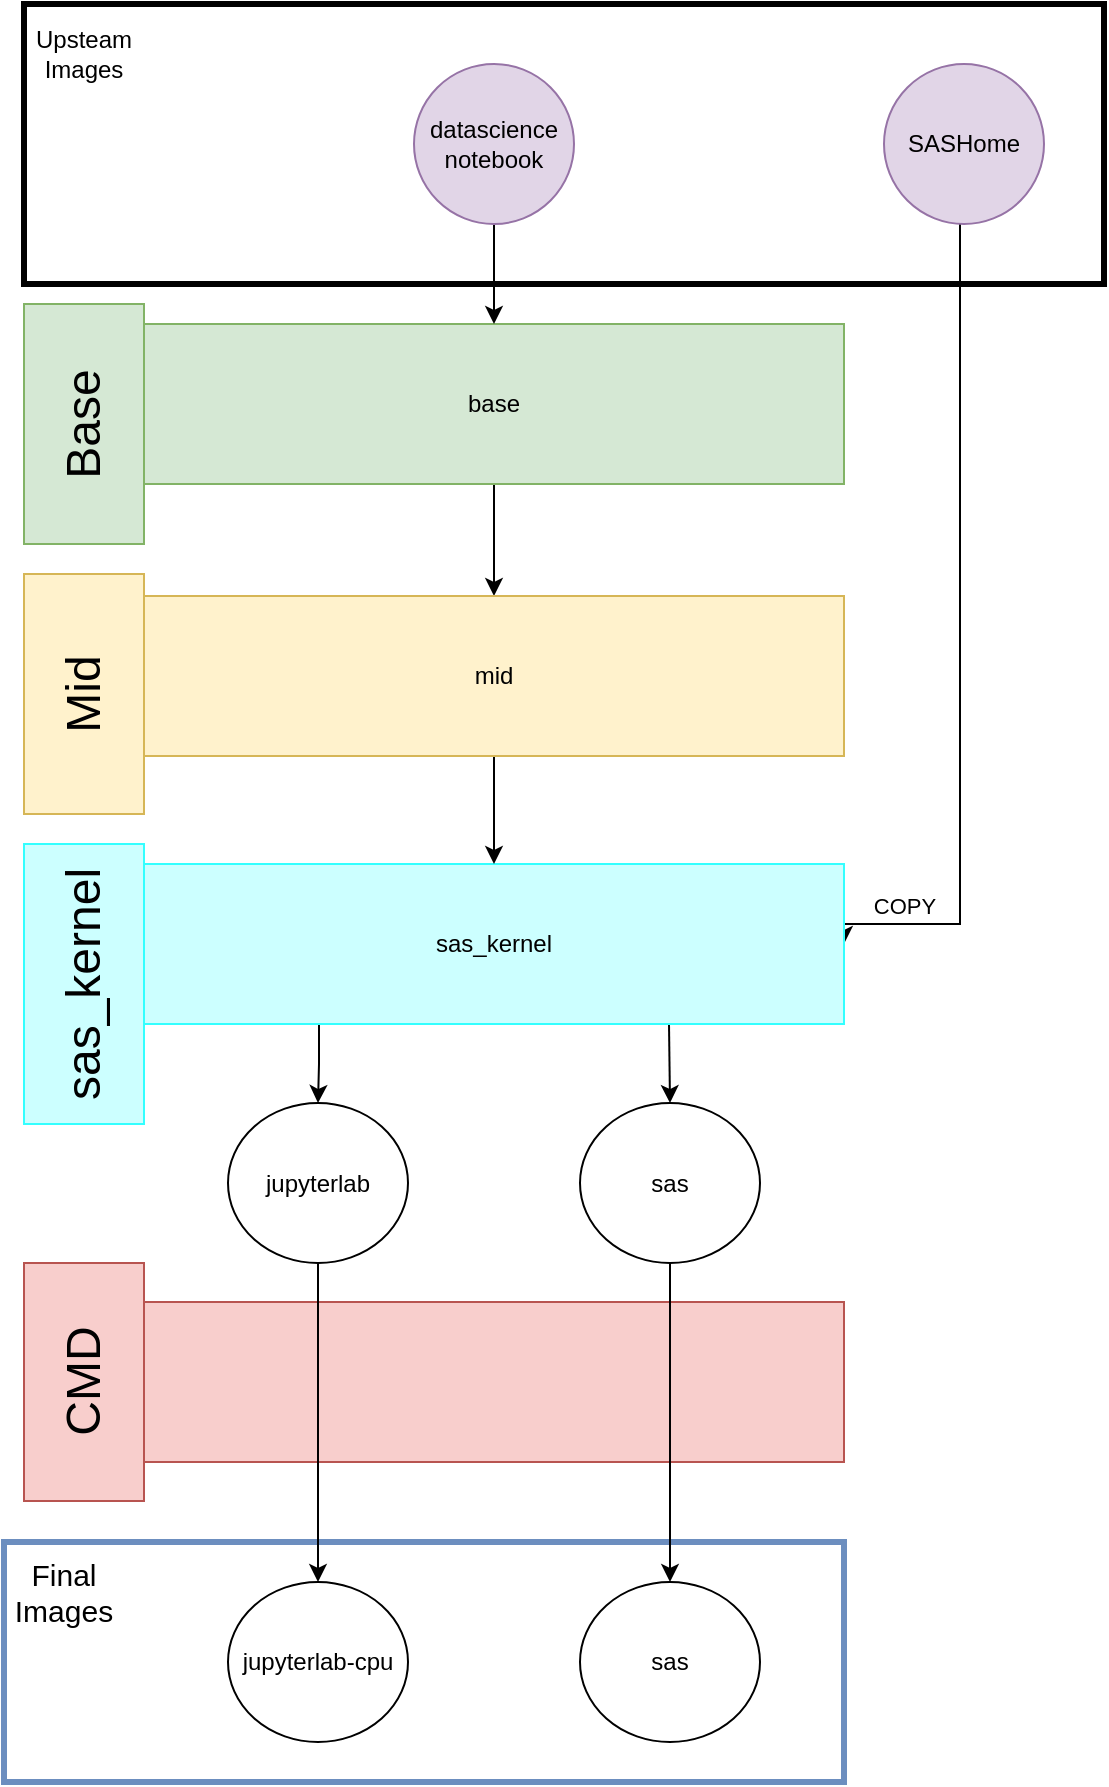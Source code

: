 <mxfile version="27.0.4">
  <diagram name="Page-1" id="zlxh3_FURENLlaDQN8fC">
    <mxGraphModel dx="1426" dy="740" grid="1" gridSize="10" guides="1" tooltips="1" connect="1" arrows="1" fold="1" page="1" pageScale="1" pageWidth="850" pageHeight="1100" math="0" shadow="0">
      <root>
        <mxCell id="0" />
        <mxCell id="1" parent="0" />
        <mxCell id="hTxbjXE2mDDGzQtdPCSj-48" value="" style="rounded=0;whiteSpace=wrap;html=1;fillColor=none;strokeWidth=3;strokeColor=#6c8ebf;" parent="1" vertex="1">
          <mxGeometry x="174" y="799" width="420" height="120" as="geometry" />
        </mxCell>
        <mxCell id="hTxbjXE2mDDGzQtdPCSj-19" value="" style="rounded=0;whiteSpace=wrap;html=1;fillColor=none;strokeWidth=3;" parent="1" vertex="1">
          <mxGeometry x="184" y="30" width="540" height="140" as="geometry" />
        </mxCell>
        <mxCell id="etCDdTECo9f6-VpnoFUq-3" style="edgeStyle=orthogonalEdgeStyle;rounded=0;orthogonalLoop=1;jettySize=auto;html=1;exitX=0.5;exitY=1;exitDx=0;exitDy=0;entryX=0.5;entryY=0;entryDx=0;entryDy=0;" edge="1" parent="1" source="hTxbjXE2mDDGzQtdPCSj-1" target="etCDdTECo9f6-VpnoFUq-1">
          <mxGeometry relative="1" as="geometry" />
        </mxCell>
        <mxCell id="hTxbjXE2mDDGzQtdPCSj-1" value="&lt;div&gt;base&lt;/div&gt;" style="rectangle;whiteSpace=wrap;html=1;fillColor=#d5e8d4;strokeColor=#82b366;" parent="1" vertex="1">
          <mxGeometry x="244" y="190" width="350" height="80" as="geometry" />
        </mxCell>
        <mxCell id="hTxbjXE2mDDGzQtdPCSj-17" style="edgeStyle=orthogonalEdgeStyle;rounded=0;orthogonalLoop=1;jettySize=auto;html=1;exitX=0.5;exitY=1;exitDx=0;exitDy=0;entryX=1;entryY=0.5;entryDx=0;entryDy=0;" parent="1" source="hTxbjXE2mDDGzQtdPCSj-15" target="hTxbjXE2mDDGzQtdPCSj-21" edge="1">
          <mxGeometry relative="1" as="geometry">
            <Array as="points">
              <mxPoint x="654" y="120" />
              <mxPoint x="652" y="120" />
              <mxPoint x="652" y="490" />
              <mxPoint x="594" y="490" />
            </Array>
            <mxPoint x="652.284" y="451.716" as="targetPoint" />
          </mxGeometry>
        </mxCell>
        <mxCell id="hTxbjXE2mDDGzQtdPCSj-39" value="COPY" style="edgeLabel;html=1;align=center;verticalAlign=middle;resizable=0;points=[];" parent="hTxbjXE2mDDGzQtdPCSj-17" vertex="1" connectable="0">
          <mxGeometry x="0.782" y="-1" relative="1" as="geometry">
            <mxPoint x="-10" y="-8" as="offset" />
          </mxGeometry>
        </mxCell>
        <mxCell id="hTxbjXE2mDDGzQtdPCSj-15" value="SASHome" style="ellipse;whiteSpace=wrap;html=1;fillColor=#e1d5e7;strokeColor=#9673a6;" parent="1" vertex="1">
          <mxGeometry x="614" y="60" width="80" height="80" as="geometry" />
        </mxCell>
        <mxCell id="q3px7ivAneMf90vBxlYq-3" style="edgeStyle=orthogonalEdgeStyle;rounded=0;orthogonalLoop=1;jettySize=auto;html=1;exitX=0.5;exitY=1;exitDx=0;exitDy=0;" parent="1" source="hTxbjXE2mDDGzQtdPCSj-16" target="hTxbjXE2mDDGzQtdPCSj-1" edge="1">
          <mxGeometry relative="1" as="geometry" />
        </mxCell>
        <mxCell id="hTxbjXE2mDDGzQtdPCSj-16" value="datascience&lt;br&gt;notebook" style="ellipse;whiteSpace=wrap;html=1;fillColor=#e1d5e7;strokeColor=#9673a6;" parent="1" vertex="1">
          <mxGeometry x="379" y="60" width="80" height="80" as="geometry" />
        </mxCell>
        <mxCell id="hTxbjXE2mDDGzQtdPCSj-20" value="Upsteam Images" style="text;html=1;align=center;verticalAlign=middle;whiteSpace=wrap;rounded=0;" parent="1" vertex="1">
          <mxGeometry x="184" y="40" width="60" height="30" as="geometry" />
        </mxCell>
        <mxCell id="hTxbjXE2mDDGzQtdPCSj-25" value="" style="rectangle;whiteSpace=wrap;html=1;fillColor=#f8cecc;strokeColor=#b85450;" parent="1" vertex="1">
          <mxGeometry x="244" y="679" width="350" height="80" as="geometry" />
        </mxCell>
        <mxCell id="hTxbjXE2mDDGzQtdPCSj-32" value="jupyterlab-cpu" style="ellipse;whiteSpace=wrap;html=1;" parent="1" vertex="1">
          <mxGeometry x="286" y="819" width="90" height="80" as="geometry" />
        </mxCell>
        <mxCell id="hTxbjXE2mDDGzQtdPCSj-35" value="sas" style="ellipse;whiteSpace=wrap;html=1;" parent="1" vertex="1">
          <mxGeometry x="462" y="819" width="90" height="80" as="geometry" />
        </mxCell>
        <mxCell id="hTxbjXE2mDDGzQtdPCSj-49" value="&lt;font style=&quot;font-size: 15px;&quot;&gt;Final Images&lt;/font&gt;" style="text;html=1;align=center;verticalAlign=middle;whiteSpace=wrap;rounded=0;" parent="1" vertex="1">
          <mxGeometry x="174" y="809" width="60" height="30" as="geometry" />
        </mxCell>
        <mxCell id="ty-XCMfTDVM0uD_hAozX-6" value="Base" style="rectangle;whiteSpace=wrap;html=1;fillColor=#d5e8d4;strokeColor=#82b366;direction=west;textDirection=ltr;horizontal=0;fontSize=24;" parent="1" vertex="1">
          <mxGeometry x="184" y="180" width="60" height="120" as="geometry" />
        </mxCell>
        <mxCell id="ty-XCMfTDVM0uD_hAozX-8" value="CMD" style="rectangle;whiteSpace=wrap;html=1;fillColor=#f8cecc;strokeColor=#b85450;horizontal=0;fontSize=24;" parent="1" vertex="1">
          <mxGeometry x="184" y="659.5" width="60" height="119" as="geometry" />
        </mxCell>
        <mxCell id="q3px7ivAneMf90vBxlYq-6" style="edgeStyle=orthogonalEdgeStyle;rounded=0;orthogonalLoop=1;jettySize=auto;html=1;exitX=0.75;exitY=1;exitDx=0;exitDy=0;entryX=0.5;entryY=0;entryDx=0;entryDy=0;" parent="1" source="hTxbjXE2mDDGzQtdPCSj-21" target="q3px7ivAneMf90vBxlYq-5" edge="1">
          <mxGeometry relative="1" as="geometry" />
        </mxCell>
        <mxCell id="q3px7ivAneMf90vBxlYq-7" style="edgeStyle=orthogonalEdgeStyle;rounded=0;orthogonalLoop=1;jettySize=auto;html=1;exitX=0.25;exitY=1;exitDx=0;exitDy=0;" parent="1" source="hTxbjXE2mDDGzQtdPCSj-21" target="q3px7ivAneMf90vBxlYq-4" edge="1">
          <mxGeometry relative="1" as="geometry" />
        </mxCell>
        <mxCell id="hTxbjXE2mDDGzQtdPCSj-21" value="sas_kernel" style="rectangle;whiteSpace=wrap;html=1;fillColor=#CCFFFF;strokeColor=#33FFFF;" parent="1" vertex="1">
          <mxGeometry x="244" y="460" width="350" height="80" as="geometry" />
        </mxCell>
        <mxCell id="wxKCdzHfKvLAPwGIz8D_-1" value="Mid" style="rectangle;whiteSpace=wrap;html=1;fillColor=#fff2cc;strokeColor=#d6b656;direction=west;textDirection=ltr;horizontal=0;fontSize=24;" parent="1" vertex="1">
          <mxGeometry x="184" y="315" width="60" height="120" as="geometry" />
        </mxCell>
        <mxCell id="q3px7ivAneMf90vBxlYq-11" style="edgeStyle=orthogonalEdgeStyle;rounded=0;orthogonalLoop=1;jettySize=auto;html=1;exitX=0.5;exitY=1;exitDx=0;exitDy=0;entryX=0.5;entryY=0;entryDx=0;entryDy=0;" parent="1" source="q3px7ivAneMf90vBxlYq-4" target="hTxbjXE2mDDGzQtdPCSj-32" edge="1">
          <mxGeometry relative="1" as="geometry" />
        </mxCell>
        <mxCell id="q3px7ivAneMf90vBxlYq-4" value="jupyterlab" style="ellipse;whiteSpace=wrap;html=1;" parent="1" vertex="1">
          <mxGeometry x="286" y="579.5" width="90" height="80" as="geometry" />
        </mxCell>
        <mxCell id="q3px7ivAneMf90vBxlYq-10" style="edgeStyle=orthogonalEdgeStyle;rounded=0;orthogonalLoop=1;jettySize=auto;html=1;exitX=0.5;exitY=1;exitDx=0;exitDy=0;entryX=0.5;entryY=0;entryDx=0;entryDy=0;" parent="1" source="q3px7ivAneMf90vBxlYq-5" target="hTxbjXE2mDDGzQtdPCSj-35" edge="1">
          <mxGeometry relative="1" as="geometry" />
        </mxCell>
        <mxCell id="q3px7ivAneMf90vBxlYq-5" value="sas" style="ellipse;whiteSpace=wrap;html=1;" parent="1" vertex="1">
          <mxGeometry x="462" y="579.5" width="90" height="80" as="geometry" />
        </mxCell>
        <mxCell id="etCDdTECo9f6-VpnoFUq-4" style="edgeStyle=orthogonalEdgeStyle;rounded=0;orthogonalLoop=1;jettySize=auto;html=1;exitX=0.5;exitY=1;exitDx=0;exitDy=0;entryX=0.5;entryY=0;entryDx=0;entryDy=0;" edge="1" parent="1" source="etCDdTECo9f6-VpnoFUq-1" target="hTxbjXE2mDDGzQtdPCSj-21">
          <mxGeometry relative="1" as="geometry" />
        </mxCell>
        <mxCell id="etCDdTECo9f6-VpnoFUq-1" value="mid" style="rectangle;whiteSpace=wrap;html=1;fillColor=#fff2cc;strokeColor=#d6b656;" vertex="1" parent="1">
          <mxGeometry x="244" y="326" width="350" height="80" as="geometry" />
        </mxCell>
        <mxCell id="etCDdTECo9f6-VpnoFUq-2" value="sas_kernel" style="rectangle;whiteSpace=wrap;html=1;fillColor=#CCFFFF;strokeColor=#33FFFF;direction=west;textDirection=ltr;horizontal=0;fontSize=24;" vertex="1" parent="1">
          <mxGeometry x="184" y="450" width="60" height="140" as="geometry" />
        </mxCell>
      </root>
    </mxGraphModel>
  </diagram>
</mxfile>
